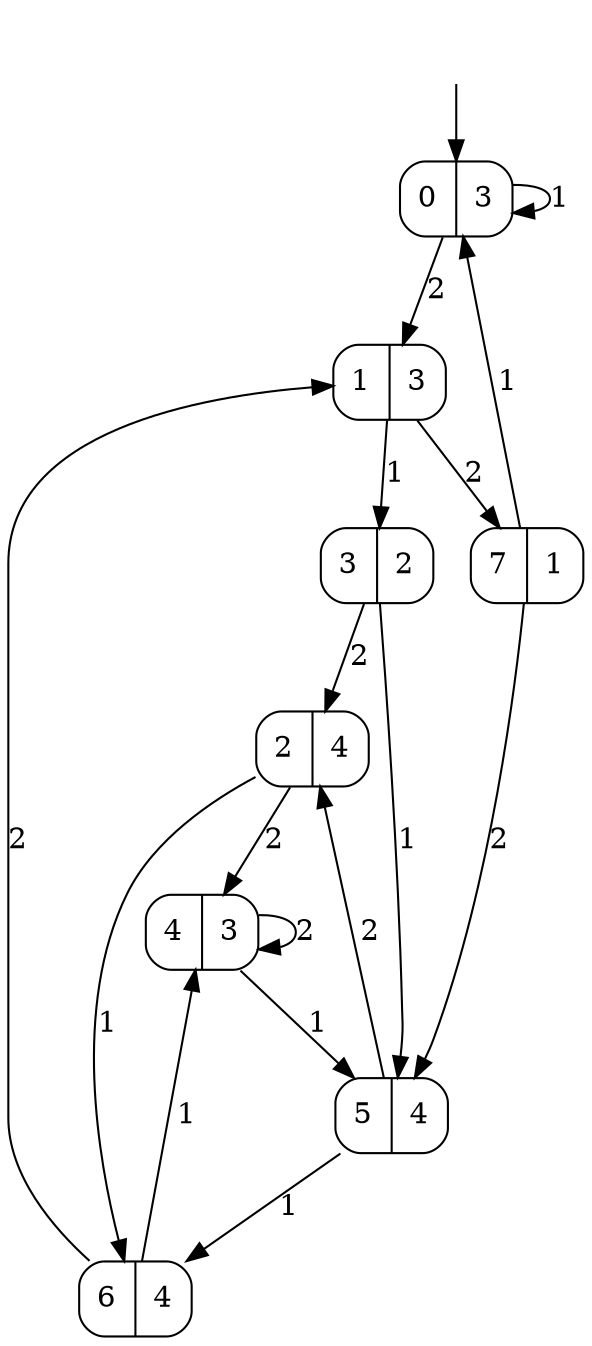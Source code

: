digraph moore_size_8_inputs_2_output5_3 {
0 [label="0|3", shape=record, style=rounded];
1 [label="1|3", shape=record, style=rounded];
2 [label="2|4", shape=record, style=rounded];
3 [label="3|2", shape=record, style=rounded];
4 [label="4|3", shape=record, style=rounded];
5 [label="5|4", shape=record, style=rounded];
6 [label="6|4", shape=record, style=rounded];
7 [label="7|1", shape=record, style=rounded];
0 -> 0  [label=1];
0 -> 1  [label=2];
1 -> 3  [label=1];
1 -> 7  [label=2];
2 -> 6  [label=1];
2 -> 4  [label=2];
3 -> 5  [label=1];
3 -> 2  [label=2];
4 -> 5  [label=1];
4 -> 4  [label=2];
5 -> 6  [label=1];
5 -> 2  [label=2];
6 -> 4  [label=1];
6 -> 1  [label=2];
7 -> 0  [label=1];
7 -> 5  [label=2];
__start0 [label="", shape=none];
__start0 -> 0  [label=""];
}
